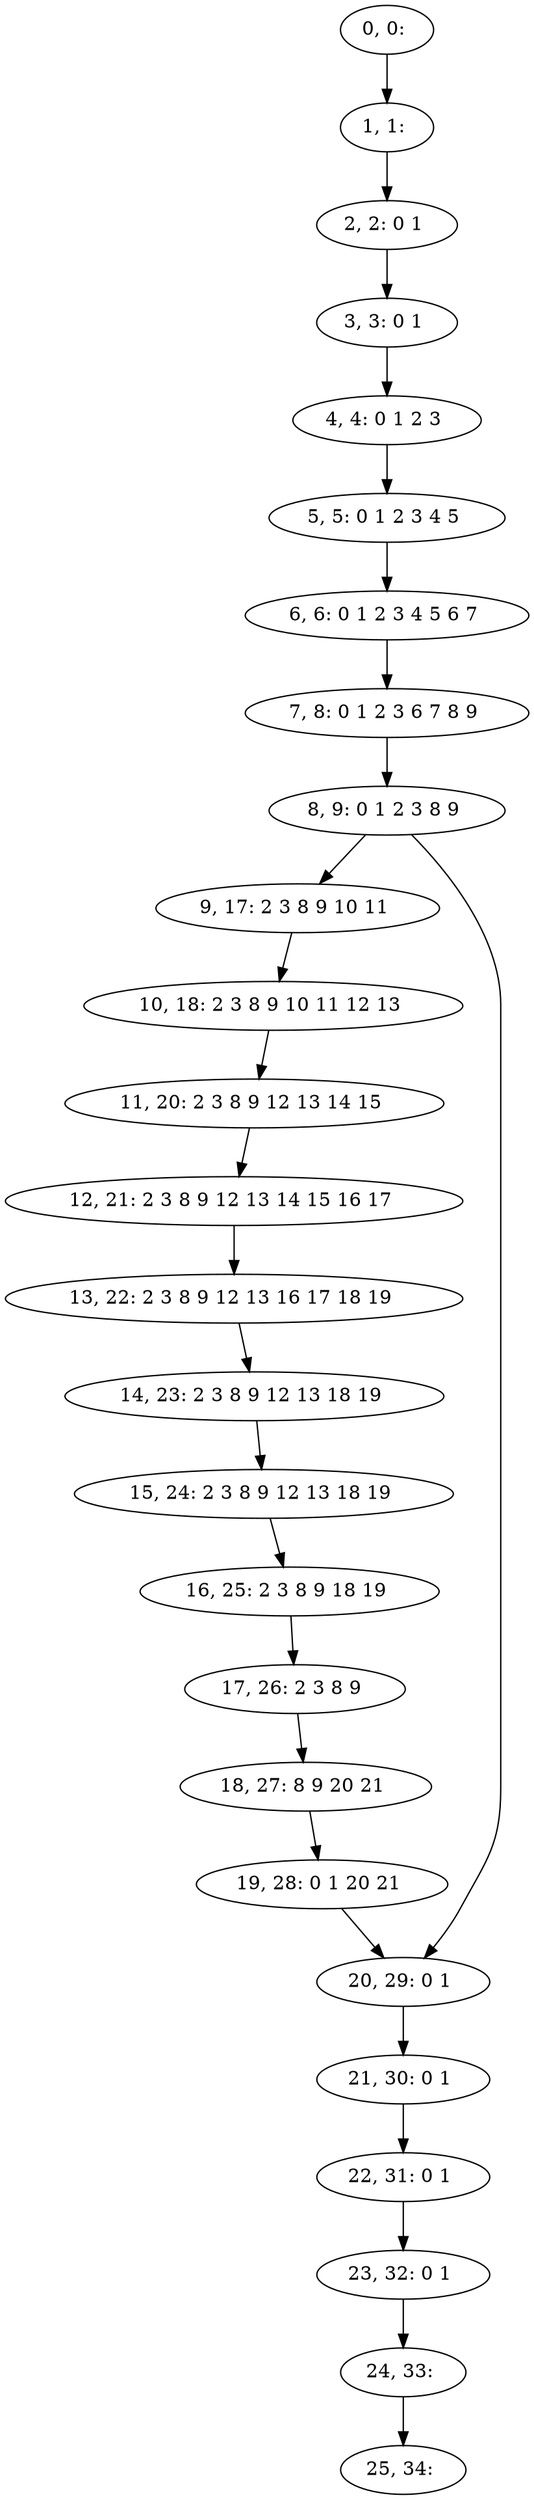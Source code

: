 digraph G {
0[label="0, 0: "];
1[label="1, 1: "];
2[label="2, 2: 0 1 "];
3[label="3, 3: 0 1 "];
4[label="4, 4: 0 1 2 3 "];
5[label="5, 5: 0 1 2 3 4 5 "];
6[label="6, 6: 0 1 2 3 4 5 6 7 "];
7[label="7, 8: 0 1 2 3 6 7 8 9 "];
8[label="8, 9: 0 1 2 3 8 9 "];
9[label="9, 17: 2 3 8 9 10 11 "];
10[label="10, 18: 2 3 8 9 10 11 12 13 "];
11[label="11, 20: 2 3 8 9 12 13 14 15 "];
12[label="12, 21: 2 3 8 9 12 13 14 15 16 17 "];
13[label="13, 22: 2 3 8 9 12 13 16 17 18 19 "];
14[label="14, 23: 2 3 8 9 12 13 18 19 "];
15[label="15, 24: 2 3 8 9 12 13 18 19 "];
16[label="16, 25: 2 3 8 9 18 19 "];
17[label="17, 26: 2 3 8 9 "];
18[label="18, 27: 8 9 20 21 "];
19[label="19, 28: 0 1 20 21 "];
20[label="20, 29: 0 1 "];
21[label="21, 30: 0 1 "];
22[label="22, 31: 0 1 "];
23[label="23, 32: 0 1 "];
24[label="24, 33: "];
25[label="25, 34: "];
0->1 ;
1->2 ;
2->3 ;
3->4 ;
4->5 ;
5->6 ;
6->7 ;
7->8 ;
8->9 ;
8->20 ;
9->10 ;
10->11 ;
11->12 ;
12->13 ;
13->14 ;
14->15 ;
15->16 ;
16->17 ;
17->18 ;
18->19 ;
19->20 ;
20->21 ;
21->22 ;
22->23 ;
23->24 ;
24->25 ;
}
